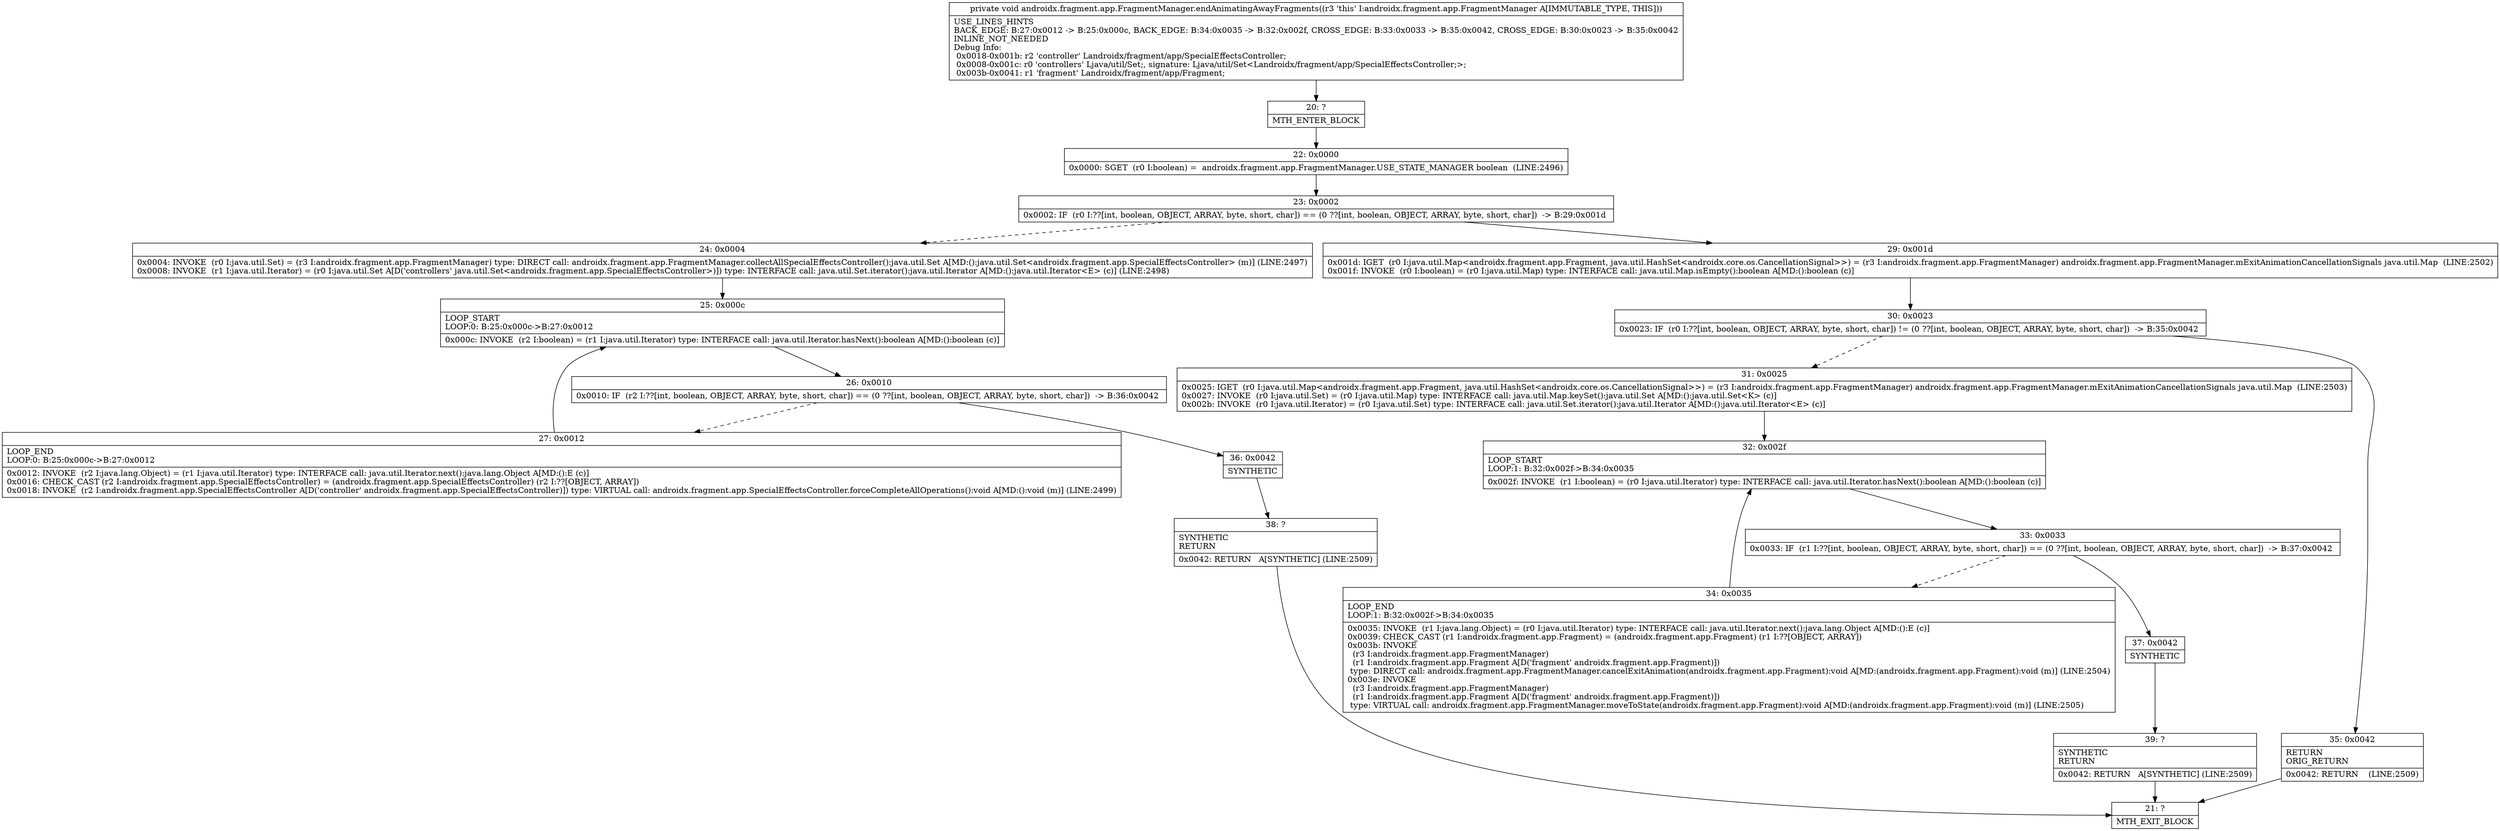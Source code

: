 digraph "CFG forandroidx.fragment.app.FragmentManager.endAnimatingAwayFragments()V" {
Node_20 [shape=record,label="{20\:\ ?|MTH_ENTER_BLOCK\l}"];
Node_22 [shape=record,label="{22\:\ 0x0000|0x0000: SGET  (r0 I:boolean) =  androidx.fragment.app.FragmentManager.USE_STATE_MANAGER boolean  (LINE:2496)\l}"];
Node_23 [shape=record,label="{23\:\ 0x0002|0x0002: IF  (r0 I:??[int, boolean, OBJECT, ARRAY, byte, short, char]) == (0 ??[int, boolean, OBJECT, ARRAY, byte, short, char])  \-\> B:29:0x001d \l}"];
Node_24 [shape=record,label="{24\:\ 0x0004|0x0004: INVOKE  (r0 I:java.util.Set) = (r3 I:androidx.fragment.app.FragmentManager) type: DIRECT call: androidx.fragment.app.FragmentManager.collectAllSpecialEffectsController():java.util.Set A[MD:():java.util.Set\<androidx.fragment.app.SpecialEffectsController\> (m)] (LINE:2497)\l0x0008: INVOKE  (r1 I:java.util.Iterator) = (r0 I:java.util.Set A[D('controllers' java.util.Set\<androidx.fragment.app.SpecialEffectsController\>)]) type: INTERFACE call: java.util.Set.iterator():java.util.Iterator A[MD:():java.util.Iterator\<E\> (c)] (LINE:2498)\l}"];
Node_25 [shape=record,label="{25\:\ 0x000c|LOOP_START\lLOOP:0: B:25:0x000c\-\>B:27:0x0012\l|0x000c: INVOKE  (r2 I:boolean) = (r1 I:java.util.Iterator) type: INTERFACE call: java.util.Iterator.hasNext():boolean A[MD:():boolean (c)]\l}"];
Node_26 [shape=record,label="{26\:\ 0x0010|0x0010: IF  (r2 I:??[int, boolean, OBJECT, ARRAY, byte, short, char]) == (0 ??[int, boolean, OBJECT, ARRAY, byte, short, char])  \-\> B:36:0x0042 \l}"];
Node_27 [shape=record,label="{27\:\ 0x0012|LOOP_END\lLOOP:0: B:25:0x000c\-\>B:27:0x0012\l|0x0012: INVOKE  (r2 I:java.lang.Object) = (r1 I:java.util.Iterator) type: INTERFACE call: java.util.Iterator.next():java.lang.Object A[MD:():E (c)]\l0x0016: CHECK_CAST (r2 I:androidx.fragment.app.SpecialEffectsController) = (androidx.fragment.app.SpecialEffectsController) (r2 I:??[OBJECT, ARRAY]) \l0x0018: INVOKE  (r2 I:androidx.fragment.app.SpecialEffectsController A[D('controller' androidx.fragment.app.SpecialEffectsController)]) type: VIRTUAL call: androidx.fragment.app.SpecialEffectsController.forceCompleteAllOperations():void A[MD:():void (m)] (LINE:2499)\l}"];
Node_36 [shape=record,label="{36\:\ 0x0042|SYNTHETIC\l}"];
Node_38 [shape=record,label="{38\:\ ?|SYNTHETIC\lRETURN\l|0x0042: RETURN   A[SYNTHETIC] (LINE:2509)\l}"];
Node_21 [shape=record,label="{21\:\ ?|MTH_EXIT_BLOCK\l}"];
Node_29 [shape=record,label="{29\:\ 0x001d|0x001d: IGET  (r0 I:java.util.Map\<androidx.fragment.app.Fragment, java.util.HashSet\<androidx.core.os.CancellationSignal\>\>) = (r3 I:androidx.fragment.app.FragmentManager) androidx.fragment.app.FragmentManager.mExitAnimationCancellationSignals java.util.Map  (LINE:2502)\l0x001f: INVOKE  (r0 I:boolean) = (r0 I:java.util.Map) type: INTERFACE call: java.util.Map.isEmpty():boolean A[MD:():boolean (c)]\l}"];
Node_30 [shape=record,label="{30\:\ 0x0023|0x0023: IF  (r0 I:??[int, boolean, OBJECT, ARRAY, byte, short, char]) != (0 ??[int, boolean, OBJECT, ARRAY, byte, short, char])  \-\> B:35:0x0042 \l}"];
Node_31 [shape=record,label="{31\:\ 0x0025|0x0025: IGET  (r0 I:java.util.Map\<androidx.fragment.app.Fragment, java.util.HashSet\<androidx.core.os.CancellationSignal\>\>) = (r3 I:androidx.fragment.app.FragmentManager) androidx.fragment.app.FragmentManager.mExitAnimationCancellationSignals java.util.Map  (LINE:2503)\l0x0027: INVOKE  (r0 I:java.util.Set) = (r0 I:java.util.Map) type: INTERFACE call: java.util.Map.keySet():java.util.Set A[MD:():java.util.Set\<K\> (c)]\l0x002b: INVOKE  (r0 I:java.util.Iterator) = (r0 I:java.util.Set) type: INTERFACE call: java.util.Set.iterator():java.util.Iterator A[MD:():java.util.Iterator\<E\> (c)]\l}"];
Node_32 [shape=record,label="{32\:\ 0x002f|LOOP_START\lLOOP:1: B:32:0x002f\-\>B:34:0x0035\l|0x002f: INVOKE  (r1 I:boolean) = (r0 I:java.util.Iterator) type: INTERFACE call: java.util.Iterator.hasNext():boolean A[MD:():boolean (c)]\l}"];
Node_33 [shape=record,label="{33\:\ 0x0033|0x0033: IF  (r1 I:??[int, boolean, OBJECT, ARRAY, byte, short, char]) == (0 ??[int, boolean, OBJECT, ARRAY, byte, short, char])  \-\> B:37:0x0042 \l}"];
Node_34 [shape=record,label="{34\:\ 0x0035|LOOP_END\lLOOP:1: B:32:0x002f\-\>B:34:0x0035\l|0x0035: INVOKE  (r1 I:java.lang.Object) = (r0 I:java.util.Iterator) type: INTERFACE call: java.util.Iterator.next():java.lang.Object A[MD:():E (c)]\l0x0039: CHECK_CAST (r1 I:androidx.fragment.app.Fragment) = (androidx.fragment.app.Fragment) (r1 I:??[OBJECT, ARRAY]) \l0x003b: INVOKE  \l  (r3 I:androidx.fragment.app.FragmentManager)\l  (r1 I:androidx.fragment.app.Fragment A[D('fragment' androidx.fragment.app.Fragment)])\l type: DIRECT call: androidx.fragment.app.FragmentManager.cancelExitAnimation(androidx.fragment.app.Fragment):void A[MD:(androidx.fragment.app.Fragment):void (m)] (LINE:2504)\l0x003e: INVOKE  \l  (r3 I:androidx.fragment.app.FragmentManager)\l  (r1 I:androidx.fragment.app.Fragment A[D('fragment' androidx.fragment.app.Fragment)])\l type: VIRTUAL call: androidx.fragment.app.FragmentManager.moveToState(androidx.fragment.app.Fragment):void A[MD:(androidx.fragment.app.Fragment):void (m)] (LINE:2505)\l}"];
Node_37 [shape=record,label="{37\:\ 0x0042|SYNTHETIC\l}"];
Node_39 [shape=record,label="{39\:\ ?|SYNTHETIC\lRETURN\l|0x0042: RETURN   A[SYNTHETIC] (LINE:2509)\l}"];
Node_35 [shape=record,label="{35\:\ 0x0042|RETURN\lORIG_RETURN\l|0x0042: RETURN    (LINE:2509)\l}"];
MethodNode[shape=record,label="{private void androidx.fragment.app.FragmentManager.endAnimatingAwayFragments((r3 'this' I:androidx.fragment.app.FragmentManager A[IMMUTABLE_TYPE, THIS]))  | USE_LINES_HINTS\lBACK_EDGE: B:27:0x0012 \-\> B:25:0x000c, BACK_EDGE: B:34:0x0035 \-\> B:32:0x002f, CROSS_EDGE: B:33:0x0033 \-\> B:35:0x0042, CROSS_EDGE: B:30:0x0023 \-\> B:35:0x0042\lINLINE_NOT_NEEDED\lDebug Info:\l  0x0018\-0x001b: r2 'controller' Landroidx\/fragment\/app\/SpecialEffectsController;\l  0x0008\-0x001c: r0 'controllers' Ljava\/util\/Set;, signature: Ljava\/util\/Set\<Landroidx\/fragment\/app\/SpecialEffectsController;\>;\l  0x003b\-0x0041: r1 'fragment' Landroidx\/fragment\/app\/Fragment;\l}"];
MethodNode -> Node_20;Node_20 -> Node_22;
Node_22 -> Node_23;
Node_23 -> Node_24[style=dashed];
Node_23 -> Node_29;
Node_24 -> Node_25;
Node_25 -> Node_26;
Node_26 -> Node_27[style=dashed];
Node_26 -> Node_36;
Node_27 -> Node_25;
Node_36 -> Node_38;
Node_38 -> Node_21;
Node_29 -> Node_30;
Node_30 -> Node_31[style=dashed];
Node_30 -> Node_35;
Node_31 -> Node_32;
Node_32 -> Node_33;
Node_33 -> Node_34[style=dashed];
Node_33 -> Node_37;
Node_34 -> Node_32;
Node_37 -> Node_39;
Node_39 -> Node_21;
Node_35 -> Node_21;
}

